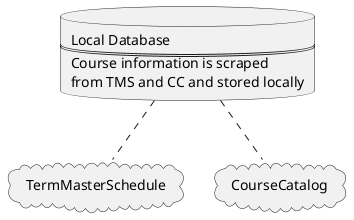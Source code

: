 
@startuml POSH_Deployment
' Database Organization
cloud TermMasterSchedule
cloud CourseCatalog
database LocalDatabase [
    Local Database
    ====
    Course information is scraped
    from TMS and CC and stored locally
]
LocalDatabase .. TermMasterSchedule
LocalDatabase .. CourseCatalog
@enduml
